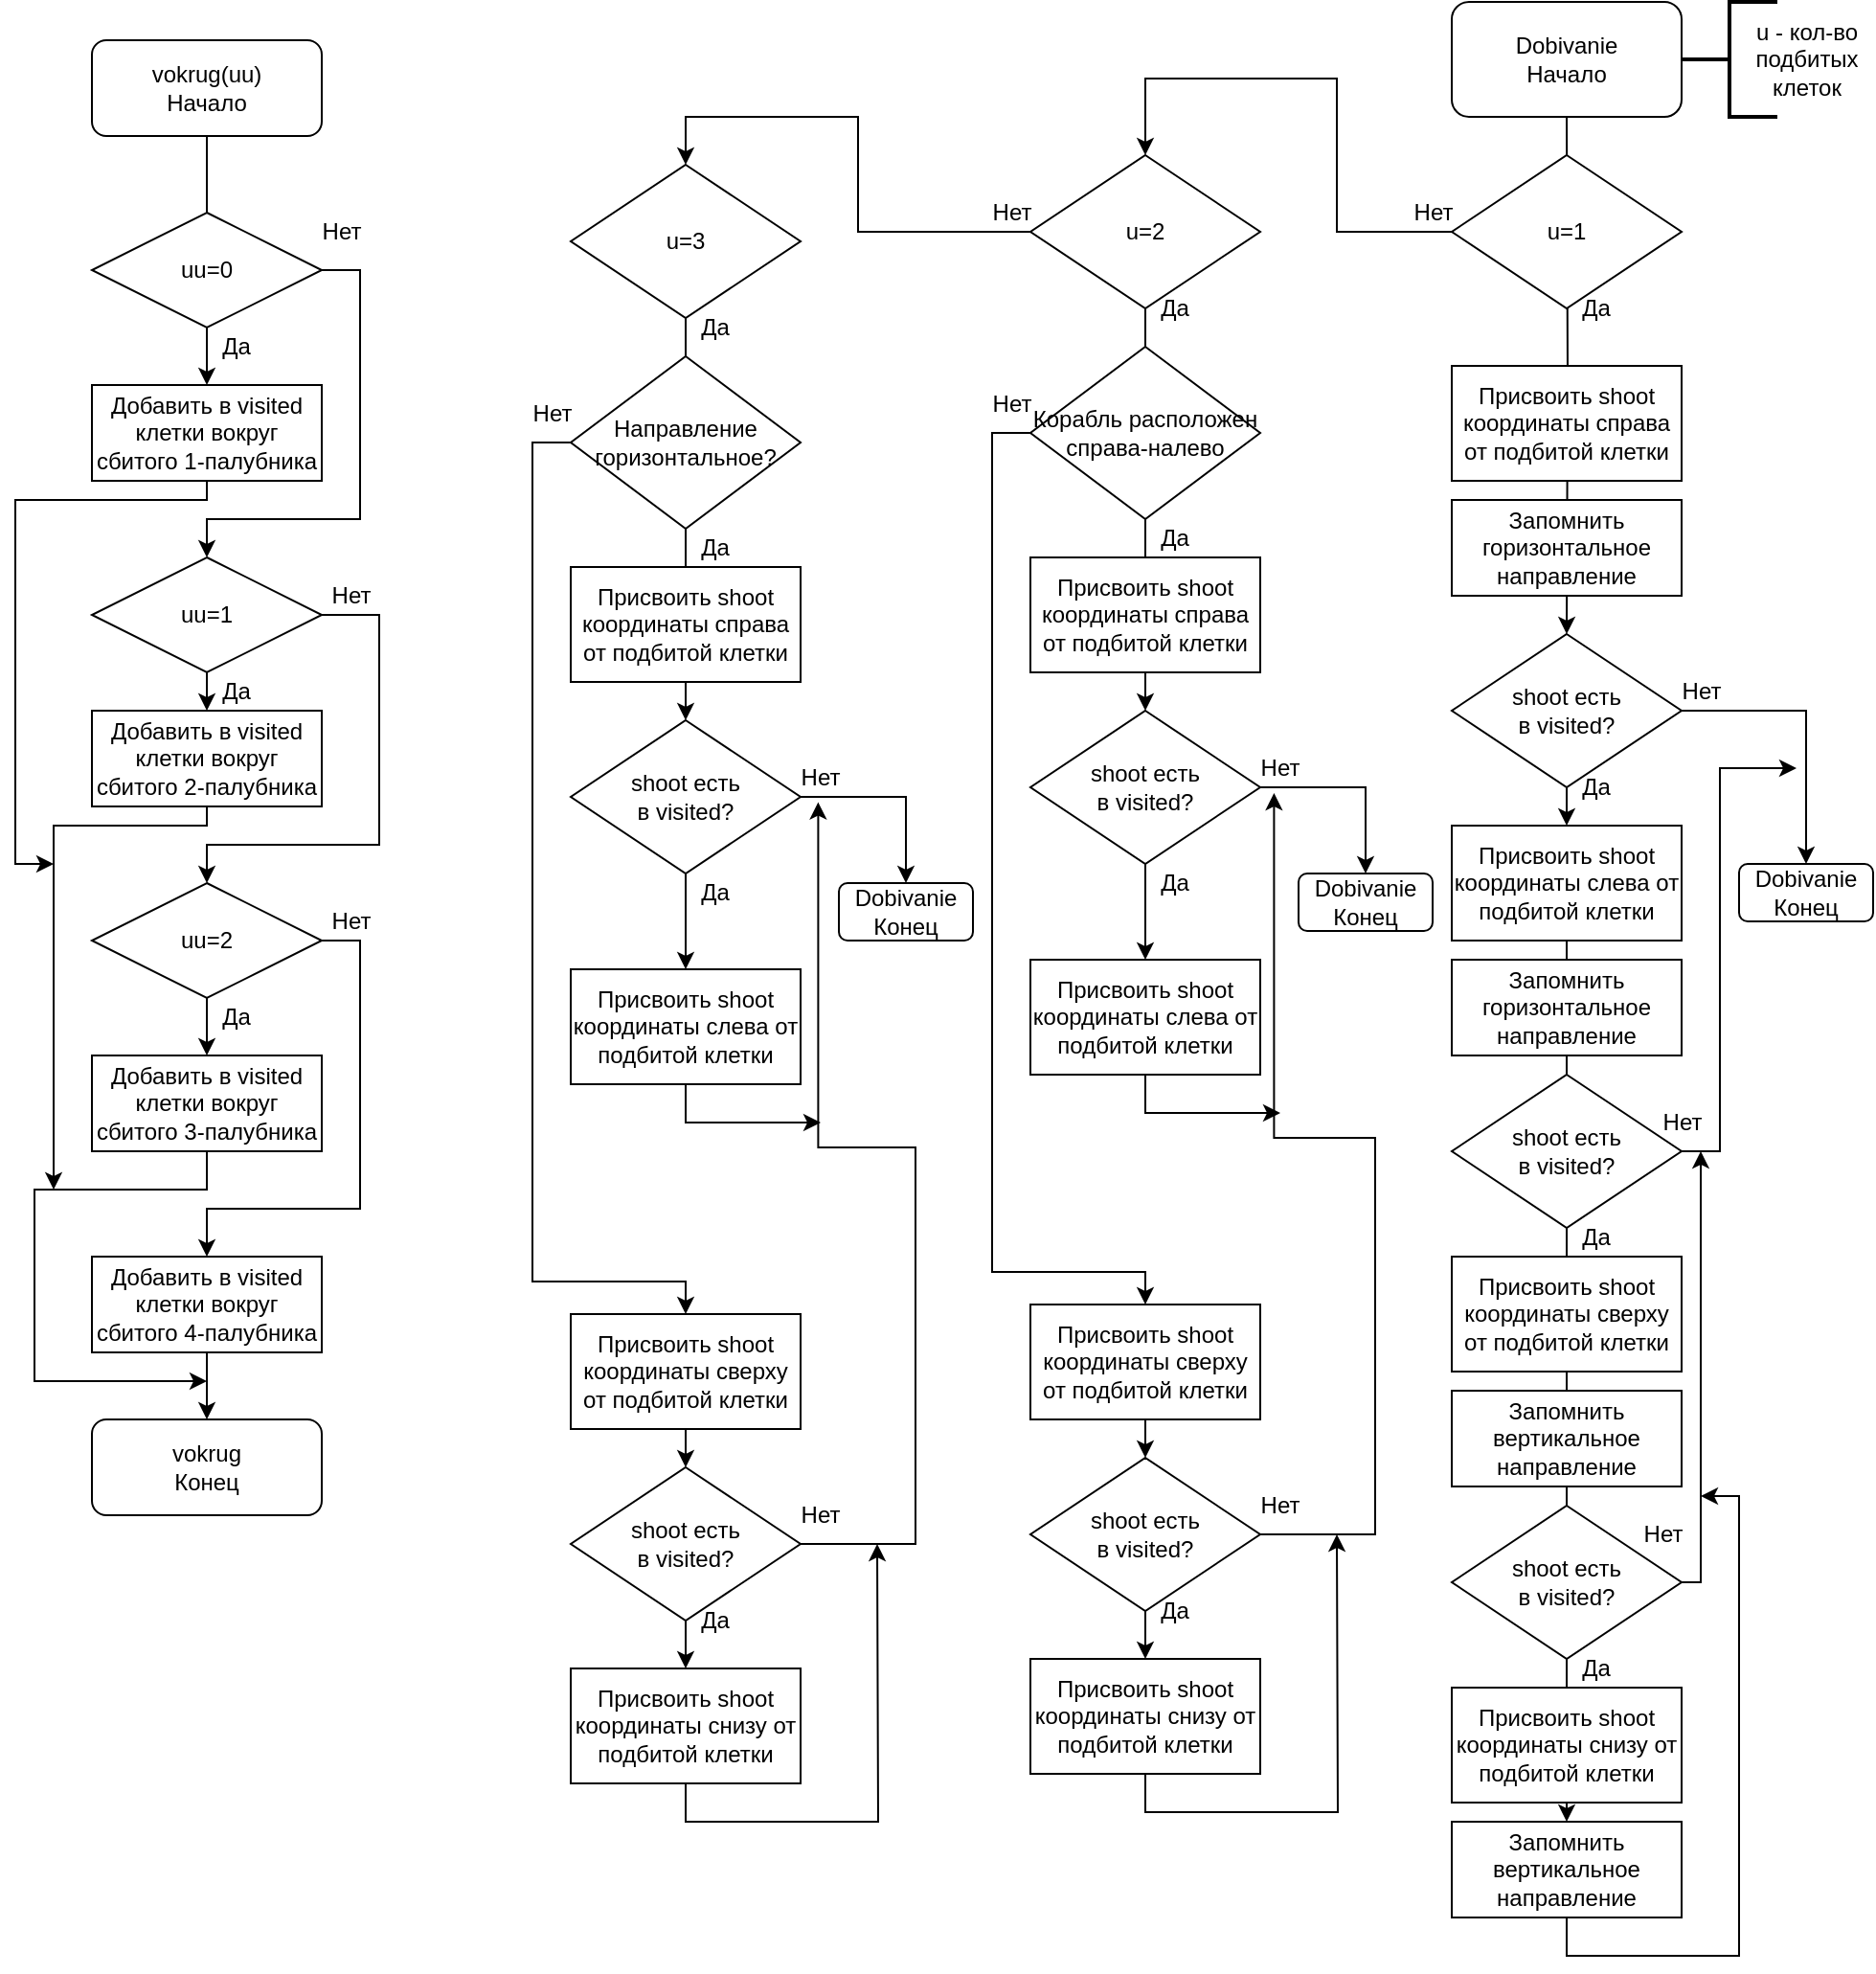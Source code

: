 <mxfile version="14.1.1" type="device"><diagram id="Nz74gPxX1wOVVX7Mrboj" name="Page-1"><mxGraphModel dx="1038" dy="576" grid="1" gridSize="10" guides="1" tooltips="1" connect="1" arrows="1" fold="1" page="1" pageScale="1" pageWidth="827" pageHeight="1169" math="0" shadow="0"><root><mxCell id="0"/><mxCell id="1" parent="0"/><mxCell id="Ms53zrFeL-xOiXvsYk66-14" style="edgeStyle=orthogonalEdgeStyle;rounded=0;orthogonalLoop=1;jettySize=auto;html=1;exitX=0.5;exitY=1;exitDx=0;exitDy=0;entryX=0.5;entryY=0;entryDx=0;entryDy=0;" parent="1" source="Ms53zrFeL-xOiXvsYk66-2" target="Ms53zrFeL-xOiXvsYk66-5" edge="1"><mxGeometry relative="1" as="geometry"/></mxCell><mxCell id="Ms53zrFeL-xOiXvsYk66-2" value="vokrug(uu)&lt;br&gt;Начало" style="rounded=1;whiteSpace=wrap;html=1;" parent="1" vertex="1"><mxGeometry x="80" y="30" width="120" height="50" as="geometry"/></mxCell><mxCell id="Ms53zrFeL-xOiXvsYk66-15" style="edgeStyle=orthogonalEdgeStyle;rounded=0;orthogonalLoop=1;jettySize=auto;html=1;exitX=1;exitY=0.5;exitDx=0;exitDy=0;entryX=0.5;entryY=0;entryDx=0;entryDy=0;" parent="1" source="Ms53zrFeL-xOiXvsYk66-4" target="Ms53zrFeL-xOiXvsYk66-6" edge="1"><mxGeometry relative="1" as="geometry"><mxPoint x="140" y="280" as="targetPoint"/><Array as="points"><mxPoint x="220" y="150"/><mxPoint x="220" y="280"/><mxPoint x="140" y="280"/></Array></mxGeometry></mxCell><mxCell id="Ms53zrFeL-xOiXvsYk66-4" value="uu=0" style="rhombus;whiteSpace=wrap;html=1;" parent="1" vertex="1"><mxGeometry x="80" y="120" width="120" height="60" as="geometry"/></mxCell><mxCell id="Ms53zrFeL-xOiXvsYk66-28" style="edgeStyle=orthogonalEdgeStyle;rounded=0;orthogonalLoop=1;jettySize=auto;html=1;exitX=0.5;exitY=1;exitDx=0;exitDy=0;" parent="1" source="Ms53zrFeL-xOiXvsYk66-5" edge="1"><mxGeometry relative="1" as="geometry"><mxPoint x="60" y="460" as="targetPoint"/><Array as="points"><mxPoint x="140" y="270"/><mxPoint x="40" y="270"/></Array></mxGeometry></mxCell><mxCell id="Ms53zrFeL-xOiXvsYk66-5" value="Добавить в visited клетки вокруг сбитого 1-палубника" style="rounded=0;whiteSpace=wrap;html=1;" parent="1" vertex="1"><mxGeometry x="80" y="210" width="120" height="50" as="geometry"/></mxCell><mxCell id="Ms53zrFeL-xOiXvsYk66-16" style="edgeStyle=orthogonalEdgeStyle;rounded=0;orthogonalLoop=1;jettySize=auto;html=1;exitX=0.5;exitY=1;exitDx=0;exitDy=0;entryX=0.5;entryY=0;entryDx=0;entryDy=0;" parent="1" source="Ms53zrFeL-xOiXvsYk66-6" target="Ms53zrFeL-xOiXvsYk66-7" edge="1"><mxGeometry relative="1" as="geometry"/></mxCell><mxCell id="Ms53zrFeL-xOiXvsYk66-17" style="edgeStyle=orthogonalEdgeStyle;rounded=0;orthogonalLoop=1;jettySize=auto;html=1;exitX=1;exitY=0.5;exitDx=0;exitDy=0;entryX=0.5;entryY=0;entryDx=0;entryDy=0;entryPerimeter=0;" parent="1" source="Ms53zrFeL-xOiXvsYk66-6" target="Ms53zrFeL-xOiXvsYk66-8" edge="1"><mxGeometry relative="1" as="geometry"><mxPoint x="140" y="450" as="targetPoint"/><Array as="points"><mxPoint x="230" y="330"/><mxPoint x="230" y="450"/><mxPoint x="140" y="450"/></Array></mxGeometry></mxCell><mxCell id="Ms53zrFeL-xOiXvsYk66-6" value="uu=1" style="rhombus;whiteSpace=wrap;html=1;" parent="1" vertex="1"><mxGeometry x="80" y="300" width="120" height="60" as="geometry"/></mxCell><mxCell id="Ms53zrFeL-xOiXvsYk66-27" style="edgeStyle=orthogonalEdgeStyle;rounded=0;orthogonalLoop=1;jettySize=auto;html=1;exitX=0.5;exitY=1;exitDx=0;exitDy=0;" parent="1" source="Ms53zrFeL-xOiXvsYk66-7" edge="1"><mxGeometry relative="1" as="geometry"><mxPoint x="60" y="630" as="targetPoint"/><Array as="points"><mxPoint x="140" y="440"/><mxPoint x="60" y="440"/></Array></mxGeometry></mxCell><mxCell id="Ms53zrFeL-xOiXvsYk66-7" value="Добавить в visited клетки вокруг сбитого 2-палубника" style="rounded=0;whiteSpace=wrap;html=1;" parent="1" vertex="1"><mxGeometry x="80" y="380" width="120" height="50" as="geometry"/></mxCell><mxCell id="Ms53zrFeL-xOiXvsYk66-12" style="edgeStyle=orthogonalEdgeStyle;rounded=0;orthogonalLoop=1;jettySize=auto;html=1;exitX=1;exitY=0.5;exitDx=0;exitDy=0;entryX=0.5;entryY=0;entryDx=0;entryDy=0;" parent="1" source="Ms53zrFeL-xOiXvsYk66-8" target="Ms53zrFeL-xOiXvsYk66-11" edge="1"><mxGeometry relative="1" as="geometry"><mxPoint x="140" y="610" as="targetPoint"/><Array as="points"><mxPoint x="220" y="500"/><mxPoint x="220" y="640"/><mxPoint x="140" y="640"/></Array></mxGeometry></mxCell><mxCell id="Ms53zrFeL-xOiXvsYk66-20" style="edgeStyle=orthogonalEdgeStyle;rounded=0;orthogonalLoop=1;jettySize=auto;html=1;exitX=0.5;exitY=1;exitDx=0;exitDy=0;entryX=0.5;entryY=0;entryDx=0;entryDy=0;" parent="1" source="Ms53zrFeL-xOiXvsYk66-8" target="Ms53zrFeL-xOiXvsYk66-9" edge="1"><mxGeometry relative="1" as="geometry"/></mxCell><mxCell id="Ms53zrFeL-xOiXvsYk66-8" value="uu=2" style="rhombus;whiteSpace=wrap;html=1;" parent="1" vertex="1"><mxGeometry x="80" y="470" width="120" height="60" as="geometry"/></mxCell><mxCell id="Ms53zrFeL-xOiXvsYk66-26" style="edgeStyle=orthogonalEdgeStyle;rounded=0;orthogonalLoop=1;jettySize=auto;html=1;exitX=0.5;exitY=1;exitDx=0;exitDy=0;" parent="1" source="Ms53zrFeL-xOiXvsYk66-9" edge="1"><mxGeometry relative="1" as="geometry"><mxPoint x="140" y="730" as="targetPoint"/><Array as="points"><mxPoint x="140" y="630"/><mxPoint x="50" y="630"/></Array></mxGeometry></mxCell><mxCell id="Ms53zrFeL-xOiXvsYk66-9" value="Добавить в visited клетки вокруг сбитого 3-палубника" style="rounded=0;whiteSpace=wrap;html=1;" parent="1" vertex="1"><mxGeometry x="80" y="560" width="120" height="50" as="geometry"/></mxCell><mxCell id="Ms53zrFeL-xOiXvsYk66-25" style="edgeStyle=orthogonalEdgeStyle;rounded=0;orthogonalLoop=1;jettySize=auto;html=1;exitX=0.5;exitY=1;exitDx=0;exitDy=0;entryX=0.5;entryY=0;entryDx=0;entryDy=0;" parent="1" source="Ms53zrFeL-xOiXvsYk66-11" target="Ms53zrFeL-xOiXvsYk66-24" edge="1"><mxGeometry relative="1" as="geometry"/></mxCell><mxCell id="Ms53zrFeL-xOiXvsYk66-11" value="Добавить в visited клетки вокруг сбитого 4-палубника" style="rounded=0;whiteSpace=wrap;html=1;" parent="1" vertex="1"><mxGeometry x="80" y="665" width="120" height="50" as="geometry"/></mxCell><mxCell id="Ms53zrFeL-xOiXvsYk66-13" value="Нет" style="text;html=1;align=center;verticalAlign=middle;resizable=0;points=[];autosize=1;" parent="1" vertex="1"><mxGeometry x="195" y="480" width="40" height="20" as="geometry"/></mxCell><mxCell id="Ms53zrFeL-xOiXvsYk66-18" value="Нет" style="text;html=1;align=center;verticalAlign=middle;resizable=0;points=[];autosize=1;" parent="1" vertex="1"><mxGeometry x="195" y="310" width="40" height="20" as="geometry"/></mxCell><mxCell id="Ms53zrFeL-xOiXvsYk66-19" value="Нет" style="text;html=1;align=center;verticalAlign=middle;resizable=0;points=[];autosize=1;" parent="1" vertex="1"><mxGeometry x="190" y="120" width="40" height="20" as="geometry"/></mxCell><mxCell id="Ms53zrFeL-xOiXvsYk66-21" value="Да" style="text;html=1;align=center;verticalAlign=middle;resizable=0;points=[];autosize=1;" parent="1" vertex="1"><mxGeometry x="140" y="530" width="30" height="20" as="geometry"/></mxCell><mxCell id="Ms53zrFeL-xOiXvsYk66-22" value="Да" style="text;html=1;align=center;verticalAlign=middle;resizable=0;points=[];autosize=1;" parent="1" vertex="1"><mxGeometry x="140" y="360" width="30" height="20" as="geometry"/></mxCell><mxCell id="Ms53zrFeL-xOiXvsYk66-23" value="Да" style="text;html=1;align=center;verticalAlign=middle;resizable=0;points=[];autosize=1;" parent="1" vertex="1"><mxGeometry x="140" y="180" width="30" height="20" as="geometry"/></mxCell><mxCell id="Ms53zrFeL-xOiXvsYk66-24" value="vokrug&lt;br&gt;Конец" style="rounded=1;whiteSpace=wrap;html=1;" parent="1" vertex="1"><mxGeometry x="80" y="750" width="120" height="50" as="geometry"/></mxCell><mxCell id="Ms53zrFeL-xOiXvsYk66-29" style="edgeStyle=orthogonalEdgeStyle;rounded=0;orthogonalLoop=1;jettySize=auto;html=1;exitX=0.5;exitY=1;exitDx=0;exitDy=0;" parent="1" source="Ms53zrFeL-xOiXvsYk66-9" target="Ms53zrFeL-xOiXvsYk66-9" edge="1"><mxGeometry relative="1" as="geometry"/></mxCell><mxCell id="M-d-K3PicW4ecJ3DnwA6-9" style="edgeStyle=orthogonalEdgeStyle;rounded=0;orthogonalLoop=1;jettySize=auto;html=1;exitX=0.5;exitY=1;exitDx=0;exitDy=0;entryX=0.5;entryY=0;entryDx=0;entryDy=0;" parent="1" target="M-d-K3PicW4ecJ3DnwA6-3" edge="1"><mxGeometry relative="1" as="geometry"><mxPoint x="850" y="70" as="sourcePoint"/></mxGeometry></mxCell><mxCell id="8Y59IL1D4U9cqFrstWGx-35" style="edgeStyle=orthogonalEdgeStyle;rounded=0;orthogonalLoop=1;jettySize=auto;html=1;exitX=0;exitY=0.5;exitDx=0;exitDy=0;entryX=0.5;entryY=0;entryDx=0;entryDy=0;" parent="1" source="M-d-K3PicW4ecJ3DnwA6-1" target="8Y59IL1D4U9cqFrstWGx-12" edge="1"><mxGeometry relative="1" as="geometry"><mxPoint x="630" y="50" as="targetPoint"/><Array as="points"><mxPoint x="730" y="130"/><mxPoint x="730" y="50"/><mxPoint x="630" y="50"/></Array></mxGeometry></mxCell><mxCell id="M-d-K3PicW4ecJ3DnwA6-1" value="u=1" style="rhombus;whiteSpace=wrap;html=1;" parent="1" vertex="1"><mxGeometry x="790" y="90" width="120" height="80" as="geometry"/></mxCell><mxCell id="M-d-K3PicW4ecJ3DnwA6-2" value="Присвоить shoot координаты справа от подбитой клетки" style="rounded=0;whiteSpace=wrap;html=1;" parent="1" vertex="1"><mxGeometry x="790" y="200" width="120" height="60" as="geometry"/></mxCell><mxCell id="M-d-K3PicW4ecJ3DnwA6-7" style="edgeStyle=orthogonalEdgeStyle;rounded=0;orthogonalLoop=1;jettySize=auto;html=1;exitX=0.5;exitY=1;exitDx=0;exitDy=0;entryX=0.5;entryY=0;entryDx=0;entryDy=0;" parent="1" source="M-d-K3PicW4ecJ3DnwA6-3" target="M-d-K3PicW4ecJ3DnwA6-5" edge="1"><mxGeometry relative="1" as="geometry"/></mxCell><mxCell id="8Y59IL1D4U9cqFrstWGx-8" style="edgeStyle=orthogonalEdgeStyle;rounded=0;orthogonalLoop=1;jettySize=auto;html=1;exitX=1;exitY=0.5;exitDx=0;exitDy=0;entryX=0.5;entryY=0;entryDx=0;entryDy=0;" parent="1" source="M-d-K3PicW4ecJ3DnwA6-3" target="R99cNT0khVySEd8Hy-FL-3" edge="1"><mxGeometry relative="1" as="geometry"><mxPoint x="970" y="440" as="targetPoint"/></mxGeometry></mxCell><mxCell id="M-d-K3PicW4ecJ3DnwA6-3" value="shoot есть &lt;br&gt;в visited?" style="rhombus;whiteSpace=wrap;html=1;" parent="1" vertex="1"><mxGeometry x="790" y="340" width="120" height="80" as="geometry"/></mxCell><mxCell id="M-d-K3PicW4ecJ3DnwA6-4" value="Запомнить горизонтальное направление" style="rounded=0;whiteSpace=wrap;html=1;" parent="1" vertex="1"><mxGeometry x="790" y="270" width="120" height="50" as="geometry"/></mxCell><mxCell id="8Y59IL1D4U9cqFrstWGx-4" style="edgeStyle=orthogonalEdgeStyle;rounded=0;orthogonalLoop=1;jettySize=auto;html=1;exitX=0.5;exitY=1;exitDx=0;exitDy=0;" parent="1" source="M-d-K3PicW4ecJ3DnwA6-5" target="8Y59IL1D4U9cqFrstWGx-2" edge="1"><mxGeometry relative="1" as="geometry"/></mxCell><mxCell id="M-d-K3PicW4ecJ3DnwA6-5" value="Присвоить shoot координаты слева от подбитой клетки" style="rounded=0;whiteSpace=wrap;html=1;" parent="1" vertex="1"><mxGeometry x="790" y="440" width="120" height="60" as="geometry"/></mxCell><mxCell id="M-d-K3PicW4ecJ3DnwA6-6" value="Запомнить горизонтальное направление" style="rounded=0;whiteSpace=wrap;html=1;" parent="1" vertex="1"><mxGeometry x="790" y="510" width="120" height="50" as="geometry"/></mxCell><mxCell id="M-d-K3PicW4ecJ3DnwA6-8" value="Да" style="text;html=1;align=center;verticalAlign=middle;resizable=0;points=[];autosize=1;" parent="1" vertex="1"><mxGeometry x="850" y="410" width="30" height="20" as="geometry"/></mxCell><mxCell id="M-d-K3PicW4ecJ3DnwA6-10" value="Да" style="text;html=1;align=center;verticalAlign=middle;resizable=0;points=[];autosize=1;" parent="1" vertex="1"><mxGeometry x="850" y="160" width="30" height="20" as="geometry"/></mxCell><mxCell id="8Y59IL1D4U9cqFrstWGx-9" style="edgeStyle=orthogonalEdgeStyle;rounded=0;orthogonalLoop=1;jettySize=auto;html=1;exitX=1;exitY=0.5;exitDx=0;exitDy=0;" parent="1" source="M-d-K3PicW4ecJ3DnwA6-11" edge="1"><mxGeometry relative="1" as="geometry"><mxPoint x="970" y="410" as="targetPoint"/><Array as="points"><mxPoint x="930" y="610"/></Array></mxGeometry></mxCell><mxCell id="M-d-K3PicW4ecJ3DnwA6-11" value="shoot есть &lt;br&gt;в visited?" style="rhombus;whiteSpace=wrap;html=1;" parent="1" vertex="1"><mxGeometry x="790" y="570" width="120" height="80" as="geometry"/></mxCell><mxCell id="M-d-K3PicW4ecJ3DnwA6-12" value="Присвоить shoot координаты сверху от подбитой клетки" style="rounded=0;whiteSpace=wrap;html=1;" parent="1" vertex="1"><mxGeometry x="790" y="665" width="120" height="60" as="geometry"/></mxCell><mxCell id="M-d-K3PicW4ecJ3DnwA6-13" value="Запомнить вертикальное направление" style="rounded=0;whiteSpace=wrap;html=1;" parent="1" vertex="1"><mxGeometry x="790" y="735" width="120" height="50" as="geometry"/></mxCell><mxCell id="8Y59IL1D4U9cqFrstWGx-10" style="edgeStyle=orthogonalEdgeStyle;rounded=0;orthogonalLoop=1;jettySize=auto;html=1;exitX=1;exitY=0.5;exitDx=0;exitDy=0;" parent="1" source="M-d-K3PicW4ecJ3DnwA6-14" edge="1"><mxGeometry relative="1" as="geometry"><mxPoint x="920" y="610" as="targetPoint"/><Array as="points"><mxPoint x="920" y="835"/></Array></mxGeometry></mxCell><mxCell id="M-d-K3PicW4ecJ3DnwA6-14" value="shoot есть &lt;br&gt;в visited?" style="rhombus;whiteSpace=wrap;html=1;" parent="1" vertex="1"><mxGeometry x="790" y="795" width="120" height="80" as="geometry"/></mxCell><mxCell id="8Y59IL1D4U9cqFrstWGx-1" value="Присвоить shoot координаты снизу от подбитой клетки" style="rounded=0;whiteSpace=wrap;html=1;" parent="1" vertex="1"><mxGeometry x="790" y="890" width="120" height="60" as="geometry"/></mxCell><mxCell id="8Y59IL1D4U9cqFrstWGx-11" style="edgeStyle=orthogonalEdgeStyle;rounded=0;orthogonalLoop=1;jettySize=auto;html=1;exitX=0.5;exitY=1;exitDx=0;exitDy=0;" parent="1" source="8Y59IL1D4U9cqFrstWGx-2" edge="1"><mxGeometry relative="1" as="geometry"><mxPoint x="920" y="790" as="targetPoint"/><Array as="points"><mxPoint x="850" y="1030"/><mxPoint x="940" y="1030"/></Array></mxGeometry></mxCell><mxCell id="8Y59IL1D4U9cqFrstWGx-2" value="Запомнить вертикальное направление" style="rounded=0;whiteSpace=wrap;html=1;" parent="1" vertex="1"><mxGeometry x="790" y="960" width="120" height="50" as="geometry"/></mxCell><mxCell id="8Y59IL1D4U9cqFrstWGx-5" value="Да" style="text;html=1;align=center;verticalAlign=middle;resizable=0;points=[];autosize=1;" parent="1" vertex="1"><mxGeometry x="850" y="645" width="30" height="20" as="geometry"/></mxCell><mxCell id="8Y59IL1D4U9cqFrstWGx-6" value="Да" style="text;html=1;align=center;verticalAlign=middle;resizable=0;points=[];autosize=1;" parent="1" vertex="1"><mxGeometry x="850" y="870" width="30" height="20" as="geometry"/></mxCell><mxCell id="8Y59IL1D4U9cqFrstWGx-37" style="edgeStyle=orthogonalEdgeStyle;rounded=0;orthogonalLoop=1;jettySize=auto;html=1;exitX=0.5;exitY=1;exitDx=0;exitDy=0;entryX=0.5;entryY=0;entryDx=0;entryDy=0;" parent="1" source="8Y59IL1D4U9cqFrstWGx-12" target="8Y59IL1D4U9cqFrstWGx-16" edge="1"><mxGeometry relative="1" as="geometry"/></mxCell><mxCell id="8Y59IL1D4U9cqFrstWGx-91" style="edgeStyle=orthogonalEdgeStyle;rounded=0;orthogonalLoop=1;jettySize=auto;html=1;exitX=0;exitY=0.5;exitDx=0;exitDy=0;entryX=0.5;entryY=0;entryDx=0;entryDy=0;" parent="1" source="8Y59IL1D4U9cqFrstWGx-12" target="8Y59IL1D4U9cqFrstWGx-63" edge="1"><mxGeometry relative="1" as="geometry"><mxPoint x="390" y="70" as="targetPoint"/><Array as="points"><mxPoint x="480" y="130"/><mxPoint x="480" y="70"/><mxPoint x="390" y="70"/></Array></mxGeometry></mxCell><mxCell id="8Y59IL1D4U9cqFrstWGx-12" value="u=2" style="rhombus;whiteSpace=wrap;html=1;" parent="1" vertex="1"><mxGeometry x="570" y="90" width="120" height="80" as="geometry"/></mxCell><mxCell id="8Y59IL1D4U9cqFrstWGx-13" value="Присвоить shoot координаты справа от подбитой клетки" style="rounded=0;whiteSpace=wrap;html=1;" parent="1" vertex="1"><mxGeometry x="570" y="300" width="120" height="60" as="geometry"/></mxCell><mxCell id="8Y59IL1D4U9cqFrstWGx-14" style="edgeStyle=orthogonalEdgeStyle;rounded=0;orthogonalLoop=1;jettySize=auto;html=1;exitX=0.5;exitY=1;exitDx=0;exitDy=0;entryX=0.5;entryY=0;entryDx=0;entryDy=0;" parent="1" source="8Y59IL1D4U9cqFrstWGx-16" target="8Y59IL1D4U9cqFrstWGx-19" edge="1"><mxGeometry relative="1" as="geometry"/></mxCell><mxCell id="8Y59IL1D4U9cqFrstWGx-15" style="edgeStyle=orthogonalEdgeStyle;rounded=0;orthogonalLoop=1;jettySize=auto;html=1;exitX=1;exitY=0.5;exitDx=0;exitDy=0;entryX=0.5;entryY=0;entryDx=0;entryDy=0;" parent="1" source="8Y59IL1D4U9cqFrstWGx-16" target="R99cNT0khVySEd8Hy-FL-2" edge="1"><mxGeometry relative="1" as="geometry"><mxPoint x="750" y="450" as="targetPoint"/></mxGeometry></mxCell><mxCell id="8Y59IL1D4U9cqFrstWGx-16" value="shoot есть &lt;br&gt;в visited?" style="rhombus;whiteSpace=wrap;html=1;" parent="1" vertex="1"><mxGeometry x="570" y="380" width="120" height="80" as="geometry"/></mxCell><mxCell id="8Y59IL1D4U9cqFrstWGx-97" style="edgeStyle=orthogonalEdgeStyle;rounded=0;orthogonalLoop=1;jettySize=auto;html=1;exitX=0.5;exitY=1;exitDx=0;exitDy=0;" parent="1" source="8Y59IL1D4U9cqFrstWGx-19" edge="1"><mxGeometry relative="1" as="geometry"><mxPoint x="700" y="590" as="targetPoint"/></mxGeometry></mxCell><mxCell id="8Y59IL1D4U9cqFrstWGx-19" value="Присвоить shoot координаты слева от подбитой клетки" style="rounded=0;whiteSpace=wrap;html=1;" parent="1" vertex="1"><mxGeometry x="570" y="510" width="120" height="60" as="geometry"/></mxCell><mxCell id="8Y59IL1D4U9cqFrstWGx-21" value="Да" style="text;html=1;align=center;verticalAlign=middle;resizable=0;points=[];autosize=1;" parent="1" vertex="1"><mxGeometry x="630" y="460" width="30" height="20" as="geometry"/></mxCell><mxCell id="8Y59IL1D4U9cqFrstWGx-22" value="Да" style="text;html=1;align=center;verticalAlign=middle;resizable=0;points=[];autosize=1;" parent="1" vertex="1"><mxGeometry x="630" y="160" width="30" height="20" as="geometry"/></mxCell><mxCell id="8Y59IL1D4U9cqFrstWGx-36" value="Нет" style="text;html=1;align=center;verticalAlign=middle;resizable=0;points=[];autosize=1;" parent="1" vertex="1"><mxGeometry x="760" y="110" width="40" height="20" as="geometry"/></mxCell><mxCell id="8Y59IL1D4U9cqFrstWGx-38" value="Нет" style="text;html=1;align=center;verticalAlign=middle;resizable=0;points=[];autosize=1;" parent="1" vertex="1"><mxGeometry x="900" y="360" width="40" height="20" as="geometry"/></mxCell><mxCell id="8Y59IL1D4U9cqFrstWGx-39" value="Нет" style="text;html=1;align=center;verticalAlign=middle;resizable=0;points=[];autosize=1;" parent="1" vertex="1"><mxGeometry x="890" y="585" width="40" height="20" as="geometry"/></mxCell><mxCell id="8Y59IL1D4U9cqFrstWGx-40" value="Нет" style="text;html=1;align=center;verticalAlign=middle;resizable=0;points=[];autosize=1;" parent="1" vertex="1"><mxGeometry x="880" y="800" width="40" height="20" as="geometry"/></mxCell><mxCell id="8Y59IL1D4U9cqFrstWGx-41" value="Нет" style="text;html=1;align=center;verticalAlign=middle;resizable=0;points=[];autosize=1;" parent="1" vertex="1"><mxGeometry x="680" y="400" width="40" height="20" as="geometry"/></mxCell><mxCell id="8Y59IL1D4U9cqFrstWGx-58" style="edgeStyle=orthogonalEdgeStyle;rounded=0;orthogonalLoop=1;jettySize=auto;html=1;exitX=0;exitY=0.5;exitDx=0;exitDy=0;entryX=0.5;entryY=0;entryDx=0;entryDy=0;" parent="1" source="8Y59IL1D4U9cqFrstWGx-44" target="8Y59IL1D4U9cqFrstWGx-47" edge="1"><mxGeometry relative="1" as="geometry"><mxPoint x="627.21" y="673.4" as="targetPoint"/><Array as="points"><mxPoint x="550" y="235"/><mxPoint x="550" y="673"/><mxPoint x="630" y="673"/></Array></mxGeometry></mxCell><mxCell id="8Y59IL1D4U9cqFrstWGx-44" value="Корабль расположен справа-налево" style="rhombus;whiteSpace=wrap;html=1;" parent="1" vertex="1"><mxGeometry x="570" y="190" width="120" height="90" as="geometry"/></mxCell><mxCell id="8Y59IL1D4U9cqFrstWGx-45" value="Да" style="text;html=1;align=center;verticalAlign=middle;resizable=0;points=[];autosize=1;" parent="1" vertex="1"><mxGeometry x="630" y="280" width="30" height="20" as="geometry"/></mxCell><mxCell id="8Y59IL1D4U9cqFrstWGx-96" style="edgeStyle=orthogonalEdgeStyle;rounded=0;orthogonalLoop=1;jettySize=auto;html=1;exitX=0.5;exitY=1;exitDx=0;exitDy=0;entryX=0.5;entryY=0;entryDx=0;entryDy=0;" parent="1" source="8Y59IL1D4U9cqFrstWGx-47" target="8Y59IL1D4U9cqFrstWGx-49" edge="1"><mxGeometry relative="1" as="geometry"/></mxCell><mxCell id="8Y59IL1D4U9cqFrstWGx-47" value="Присвоить shoot координаты сверху от подбитой клетки" style="rounded=0;whiteSpace=wrap;html=1;" parent="1" vertex="1"><mxGeometry x="570" y="690" width="120" height="60" as="geometry"/></mxCell><mxCell id="8Y59IL1D4U9cqFrstWGx-55" style="edgeStyle=orthogonalEdgeStyle;rounded=0;orthogonalLoop=1;jettySize=auto;html=1;exitX=1;exitY=0.5;exitDx=0;exitDy=0;entryX=0.43;entryY=1.15;entryDx=0;entryDy=0;entryPerimeter=0;" parent="1" source="8Y59IL1D4U9cqFrstWGx-49" target="8Y59IL1D4U9cqFrstWGx-41" edge="1"><mxGeometry relative="1" as="geometry"><mxPoint x="710" y="603" as="targetPoint"/><Array as="points"><mxPoint x="750" y="810"/><mxPoint x="750" y="603"/><mxPoint x="697" y="603"/></Array></mxGeometry></mxCell><mxCell id="8Y59IL1D4U9cqFrstWGx-59" style="edgeStyle=orthogonalEdgeStyle;rounded=0;orthogonalLoop=1;jettySize=auto;html=1;exitX=0.5;exitY=1;exitDx=0;exitDy=0;entryX=0.5;entryY=0;entryDx=0;entryDy=0;" parent="1" source="8Y59IL1D4U9cqFrstWGx-49" target="8Y59IL1D4U9cqFrstWGx-50" edge="1"><mxGeometry relative="1" as="geometry"/></mxCell><mxCell id="8Y59IL1D4U9cqFrstWGx-49" value="shoot есть &lt;br&gt;в visited?" style="rhombus;whiteSpace=wrap;html=1;" parent="1" vertex="1"><mxGeometry x="570" y="770" width="120" height="80" as="geometry"/></mxCell><mxCell id="8Y59IL1D4U9cqFrstWGx-60" style="edgeStyle=orthogonalEdgeStyle;rounded=0;orthogonalLoop=1;jettySize=auto;html=1;exitX=0.5;exitY=1;exitDx=0;exitDy=0;" parent="1" source="8Y59IL1D4U9cqFrstWGx-50" edge="1"><mxGeometry relative="1" as="geometry"><mxPoint x="730" y="810" as="targetPoint"/></mxGeometry></mxCell><mxCell id="8Y59IL1D4U9cqFrstWGx-50" value="Присвоить shoot координаты снизу от подбитой клетки" style="rounded=0;whiteSpace=wrap;html=1;" parent="1" vertex="1"><mxGeometry x="570" y="875" width="120" height="60" as="geometry"/></mxCell><mxCell id="8Y59IL1D4U9cqFrstWGx-53" value="Да" style="text;html=1;align=center;verticalAlign=middle;resizable=0;points=[];autosize=1;" parent="1" vertex="1"><mxGeometry x="630" y="840" width="30" height="20" as="geometry"/></mxCell><mxCell id="8Y59IL1D4U9cqFrstWGx-54" value="Нет" style="text;html=1;align=center;verticalAlign=middle;resizable=0;points=[];autosize=1;" parent="1" vertex="1"><mxGeometry x="680" y="785" width="40" height="20" as="geometry"/></mxCell><mxCell id="8Y59IL1D4U9cqFrstWGx-61" value="Нет" style="text;html=1;align=center;verticalAlign=middle;resizable=0;points=[];autosize=1;" parent="1" vertex="1"><mxGeometry x="540" y="210" width="40" height="20" as="geometry"/></mxCell><mxCell id="8Y59IL1D4U9cqFrstWGx-62" style="edgeStyle=orthogonalEdgeStyle;rounded=0;orthogonalLoop=1;jettySize=auto;html=1;exitX=0.5;exitY=1;exitDx=0;exitDy=0;entryX=0.5;entryY=0;entryDx=0;entryDy=0;" parent="1" source="8Y59IL1D4U9cqFrstWGx-63" target="8Y59IL1D4U9cqFrstWGx-67" edge="1"><mxGeometry relative="1" as="geometry"/></mxCell><mxCell id="8Y59IL1D4U9cqFrstWGx-63" value="u=3" style="rhombus;whiteSpace=wrap;html=1;" parent="1" vertex="1"><mxGeometry x="330" y="95" width="120" height="80" as="geometry"/></mxCell><mxCell id="8Y59IL1D4U9cqFrstWGx-64" value="Присвоить shoot координаты справа от подбитой клетки" style="rounded=0;whiteSpace=wrap;html=1;" parent="1" vertex="1"><mxGeometry x="330" y="305" width="120" height="60" as="geometry"/></mxCell><mxCell id="8Y59IL1D4U9cqFrstWGx-65" style="edgeStyle=orthogonalEdgeStyle;rounded=0;orthogonalLoop=1;jettySize=auto;html=1;exitX=0.5;exitY=1;exitDx=0;exitDy=0;entryX=0.5;entryY=0;entryDx=0;entryDy=0;" parent="1" source="8Y59IL1D4U9cqFrstWGx-67" target="8Y59IL1D4U9cqFrstWGx-69" edge="1"><mxGeometry relative="1" as="geometry"/></mxCell><mxCell id="8Y59IL1D4U9cqFrstWGx-66" style="edgeStyle=orthogonalEdgeStyle;rounded=0;orthogonalLoop=1;jettySize=auto;html=1;exitX=1;exitY=0.5;exitDx=0;exitDy=0;entryX=0.5;entryY=0;entryDx=0;entryDy=0;" parent="1" source="8Y59IL1D4U9cqFrstWGx-67" target="R99cNT0khVySEd8Hy-FL-1" edge="1"><mxGeometry relative="1" as="geometry"><mxPoint x="510" y="455" as="targetPoint"/></mxGeometry></mxCell><mxCell id="8Y59IL1D4U9cqFrstWGx-67" value="shoot есть &lt;br&gt;в visited?" style="rhombus;whiteSpace=wrap;html=1;" parent="1" vertex="1"><mxGeometry x="330" y="385" width="120" height="80" as="geometry"/></mxCell><mxCell id="8Y59IL1D4U9cqFrstWGx-68" style="edgeStyle=orthogonalEdgeStyle;rounded=0;orthogonalLoop=1;jettySize=auto;html=1;exitX=0.5;exitY=1;exitDx=0;exitDy=0;" parent="1" source="8Y59IL1D4U9cqFrstWGx-69" edge="1"><mxGeometry relative="1" as="geometry"><mxPoint x="460" y="595" as="targetPoint"/></mxGeometry></mxCell><mxCell id="8Y59IL1D4U9cqFrstWGx-69" value="Присвоить shoot координаты слева от подбитой клетки" style="rounded=0;whiteSpace=wrap;html=1;" parent="1" vertex="1"><mxGeometry x="330" y="515" width="120" height="60" as="geometry"/></mxCell><mxCell id="8Y59IL1D4U9cqFrstWGx-70" value="Да" style="text;html=1;align=center;verticalAlign=middle;resizable=0;points=[];autosize=1;" parent="1" vertex="1"><mxGeometry x="390" y="465" width="30" height="20" as="geometry"/></mxCell><mxCell id="8Y59IL1D4U9cqFrstWGx-71" value="Да" style="text;html=1;align=center;verticalAlign=middle;resizable=0;points=[];autosize=1;" parent="1" vertex="1"><mxGeometry x="390" y="170" width="30" height="20" as="geometry"/></mxCell><mxCell id="8Y59IL1D4U9cqFrstWGx-77" value="Нет" style="text;html=1;align=center;verticalAlign=middle;resizable=0;points=[];autosize=1;" parent="1" vertex="1"><mxGeometry x="440" y="405" width="40" height="20" as="geometry"/></mxCell><mxCell id="8Y59IL1D4U9cqFrstWGx-79" style="edgeStyle=orthogonalEdgeStyle;rounded=0;orthogonalLoop=1;jettySize=auto;html=1;exitX=0;exitY=0.5;exitDx=0;exitDy=0;entryX=0.5;entryY=0;entryDx=0;entryDy=0;" parent="1" source="8Y59IL1D4U9cqFrstWGx-80" target="8Y59IL1D4U9cqFrstWGx-82" edge="1"><mxGeometry relative="1" as="geometry"><mxPoint x="387.21" y="678.4" as="targetPoint"/><Array as="points"><mxPoint x="310" y="240"/><mxPoint x="310" y="678"/><mxPoint x="390" y="678"/></Array></mxGeometry></mxCell><mxCell id="8Y59IL1D4U9cqFrstWGx-80" value="Направление горизонтальное?" style="rhombus;whiteSpace=wrap;html=1;" parent="1" vertex="1"><mxGeometry x="330" y="195" width="120" height="90" as="geometry"/></mxCell><mxCell id="8Y59IL1D4U9cqFrstWGx-81" value="Да" style="text;html=1;align=center;verticalAlign=middle;resizable=0;points=[];autosize=1;" parent="1" vertex="1"><mxGeometry x="390" y="285" width="30" height="20" as="geometry"/></mxCell><mxCell id="8Y59IL1D4U9cqFrstWGx-93" style="edgeStyle=orthogonalEdgeStyle;rounded=0;orthogonalLoop=1;jettySize=auto;html=1;exitX=0.5;exitY=1;exitDx=0;exitDy=0;entryX=0.5;entryY=0;entryDx=0;entryDy=0;" parent="1" source="8Y59IL1D4U9cqFrstWGx-82" target="8Y59IL1D4U9cqFrstWGx-85" edge="1"><mxGeometry relative="1" as="geometry"/></mxCell><mxCell id="8Y59IL1D4U9cqFrstWGx-82" value="Присвоить shoot координаты сверху от подбитой клетки" style="rounded=0;whiteSpace=wrap;html=1;" parent="1" vertex="1"><mxGeometry x="330" y="695" width="120" height="60" as="geometry"/></mxCell><mxCell id="8Y59IL1D4U9cqFrstWGx-83" style="edgeStyle=orthogonalEdgeStyle;rounded=0;orthogonalLoop=1;jettySize=auto;html=1;exitX=1;exitY=0.5;exitDx=0;exitDy=0;entryX=0.48;entryY=1.14;entryDx=0;entryDy=0;entryPerimeter=0;" parent="1" source="8Y59IL1D4U9cqFrstWGx-85" target="8Y59IL1D4U9cqFrstWGx-77" edge="1"><mxGeometry relative="1" as="geometry"><mxPoint x="460" y="530" as="targetPoint"/><Array as="points"><mxPoint x="510" y="815"/><mxPoint x="510" y="608"/><mxPoint x="459" y="608"/></Array></mxGeometry></mxCell><mxCell id="8Y59IL1D4U9cqFrstWGx-84" style="edgeStyle=orthogonalEdgeStyle;rounded=0;orthogonalLoop=1;jettySize=auto;html=1;exitX=0.5;exitY=1;exitDx=0;exitDy=0;entryX=0.5;entryY=0;entryDx=0;entryDy=0;" parent="1" source="8Y59IL1D4U9cqFrstWGx-85" target="8Y59IL1D4U9cqFrstWGx-87" edge="1"><mxGeometry relative="1" as="geometry"/></mxCell><mxCell id="8Y59IL1D4U9cqFrstWGx-85" value="shoot есть &lt;br&gt;в visited?" style="rhombus;whiteSpace=wrap;html=1;" parent="1" vertex="1"><mxGeometry x="330" y="775" width="120" height="80" as="geometry"/></mxCell><mxCell id="8Y59IL1D4U9cqFrstWGx-86" style="edgeStyle=orthogonalEdgeStyle;rounded=0;orthogonalLoop=1;jettySize=auto;html=1;exitX=0.5;exitY=1;exitDx=0;exitDy=0;" parent="1" source="8Y59IL1D4U9cqFrstWGx-87" edge="1"><mxGeometry relative="1" as="geometry"><mxPoint x="490" y="815" as="targetPoint"/></mxGeometry></mxCell><mxCell id="8Y59IL1D4U9cqFrstWGx-87" value="Присвоить shoot координаты снизу от подбитой клетки" style="rounded=0;whiteSpace=wrap;html=1;" parent="1" vertex="1"><mxGeometry x="330" y="880" width="120" height="60" as="geometry"/></mxCell><mxCell id="8Y59IL1D4U9cqFrstWGx-88" value="Да" style="text;html=1;align=center;verticalAlign=middle;resizable=0;points=[];autosize=1;" parent="1" vertex="1"><mxGeometry x="390" y="845" width="30" height="20" as="geometry"/></mxCell><mxCell id="8Y59IL1D4U9cqFrstWGx-89" value="Нет" style="text;html=1;align=center;verticalAlign=middle;resizable=0;points=[];autosize=1;" parent="1" vertex="1"><mxGeometry x="440" y="790" width="40" height="20" as="geometry"/></mxCell><mxCell id="8Y59IL1D4U9cqFrstWGx-90" value="Нет" style="text;html=1;align=center;verticalAlign=middle;resizable=0;points=[];autosize=1;" parent="1" vertex="1"><mxGeometry x="300" y="215" width="40" height="20" as="geometry"/></mxCell><mxCell id="8Y59IL1D4U9cqFrstWGx-92" value="Нет" style="text;html=1;align=center;verticalAlign=middle;resizable=0;points=[];autosize=1;" parent="1" vertex="1"><mxGeometry x="540" y="110" width="40" height="20" as="geometry"/></mxCell><mxCell id="R99cNT0khVySEd8Hy-FL-1" value="Dobivanie&lt;br&gt;Конец" style="rounded=1;whiteSpace=wrap;html=1;" parent="1" vertex="1"><mxGeometry x="470" y="470" width="70" height="30" as="geometry"/></mxCell><mxCell id="R99cNT0khVySEd8Hy-FL-2" value="Dobivanie&lt;br&gt;Конец" style="rounded=1;whiteSpace=wrap;html=1;" parent="1" vertex="1"><mxGeometry x="710" y="465" width="70" height="30" as="geometry"/></mxCell><mxCell id="R99cNT0khVySEd8Hy-FL-3" value="Dobivanie&lt;br&gt;Конец" style="rounded=1;whiteSpace=wrap;html=1;" parent="1" vertex="1"><mxGeometry x="940" y="460" width="70" height="30" as="geometry"/></mxCell><mxCell id="R99cNT0khVySEd8Hy-FL-4" value="Dobivanie&lt;br&gt;Начало" style="rounded=1;whiteSpace=wrap;html=1;" parent="1" vertex="1"><mxGeometry x="790" y="10" width="120" height="60" as="geometry"/></mxCell><mxCell id="R99cNT0khVySEd8Hy-FL-5" value="" style="strokeWidth=2;html=1;shape=mxgraph.flowchart.annotation_2;align=left;labelPosition=right;pointerEvents=1;" parent="1" vertex="1"><mxGeometry x="910" y="10" width="50" height="60" as="geometry"/></mxCell><mxCell id="R99cNT0khVySEd8Hy-FL-6" value="u - кол-во &lt;br&gt;подбитых&lt;br&gt;клеток" style="text;html=1;align=center;verticalAlign=middle;resizable=0;points=[];autosize=1;" parent="1" vertex="1"><mxGeometry x="940" y="15" width="70" height="50" as="geometry"/></mxCell></root></mxGraphModel></diagram></mxfile>